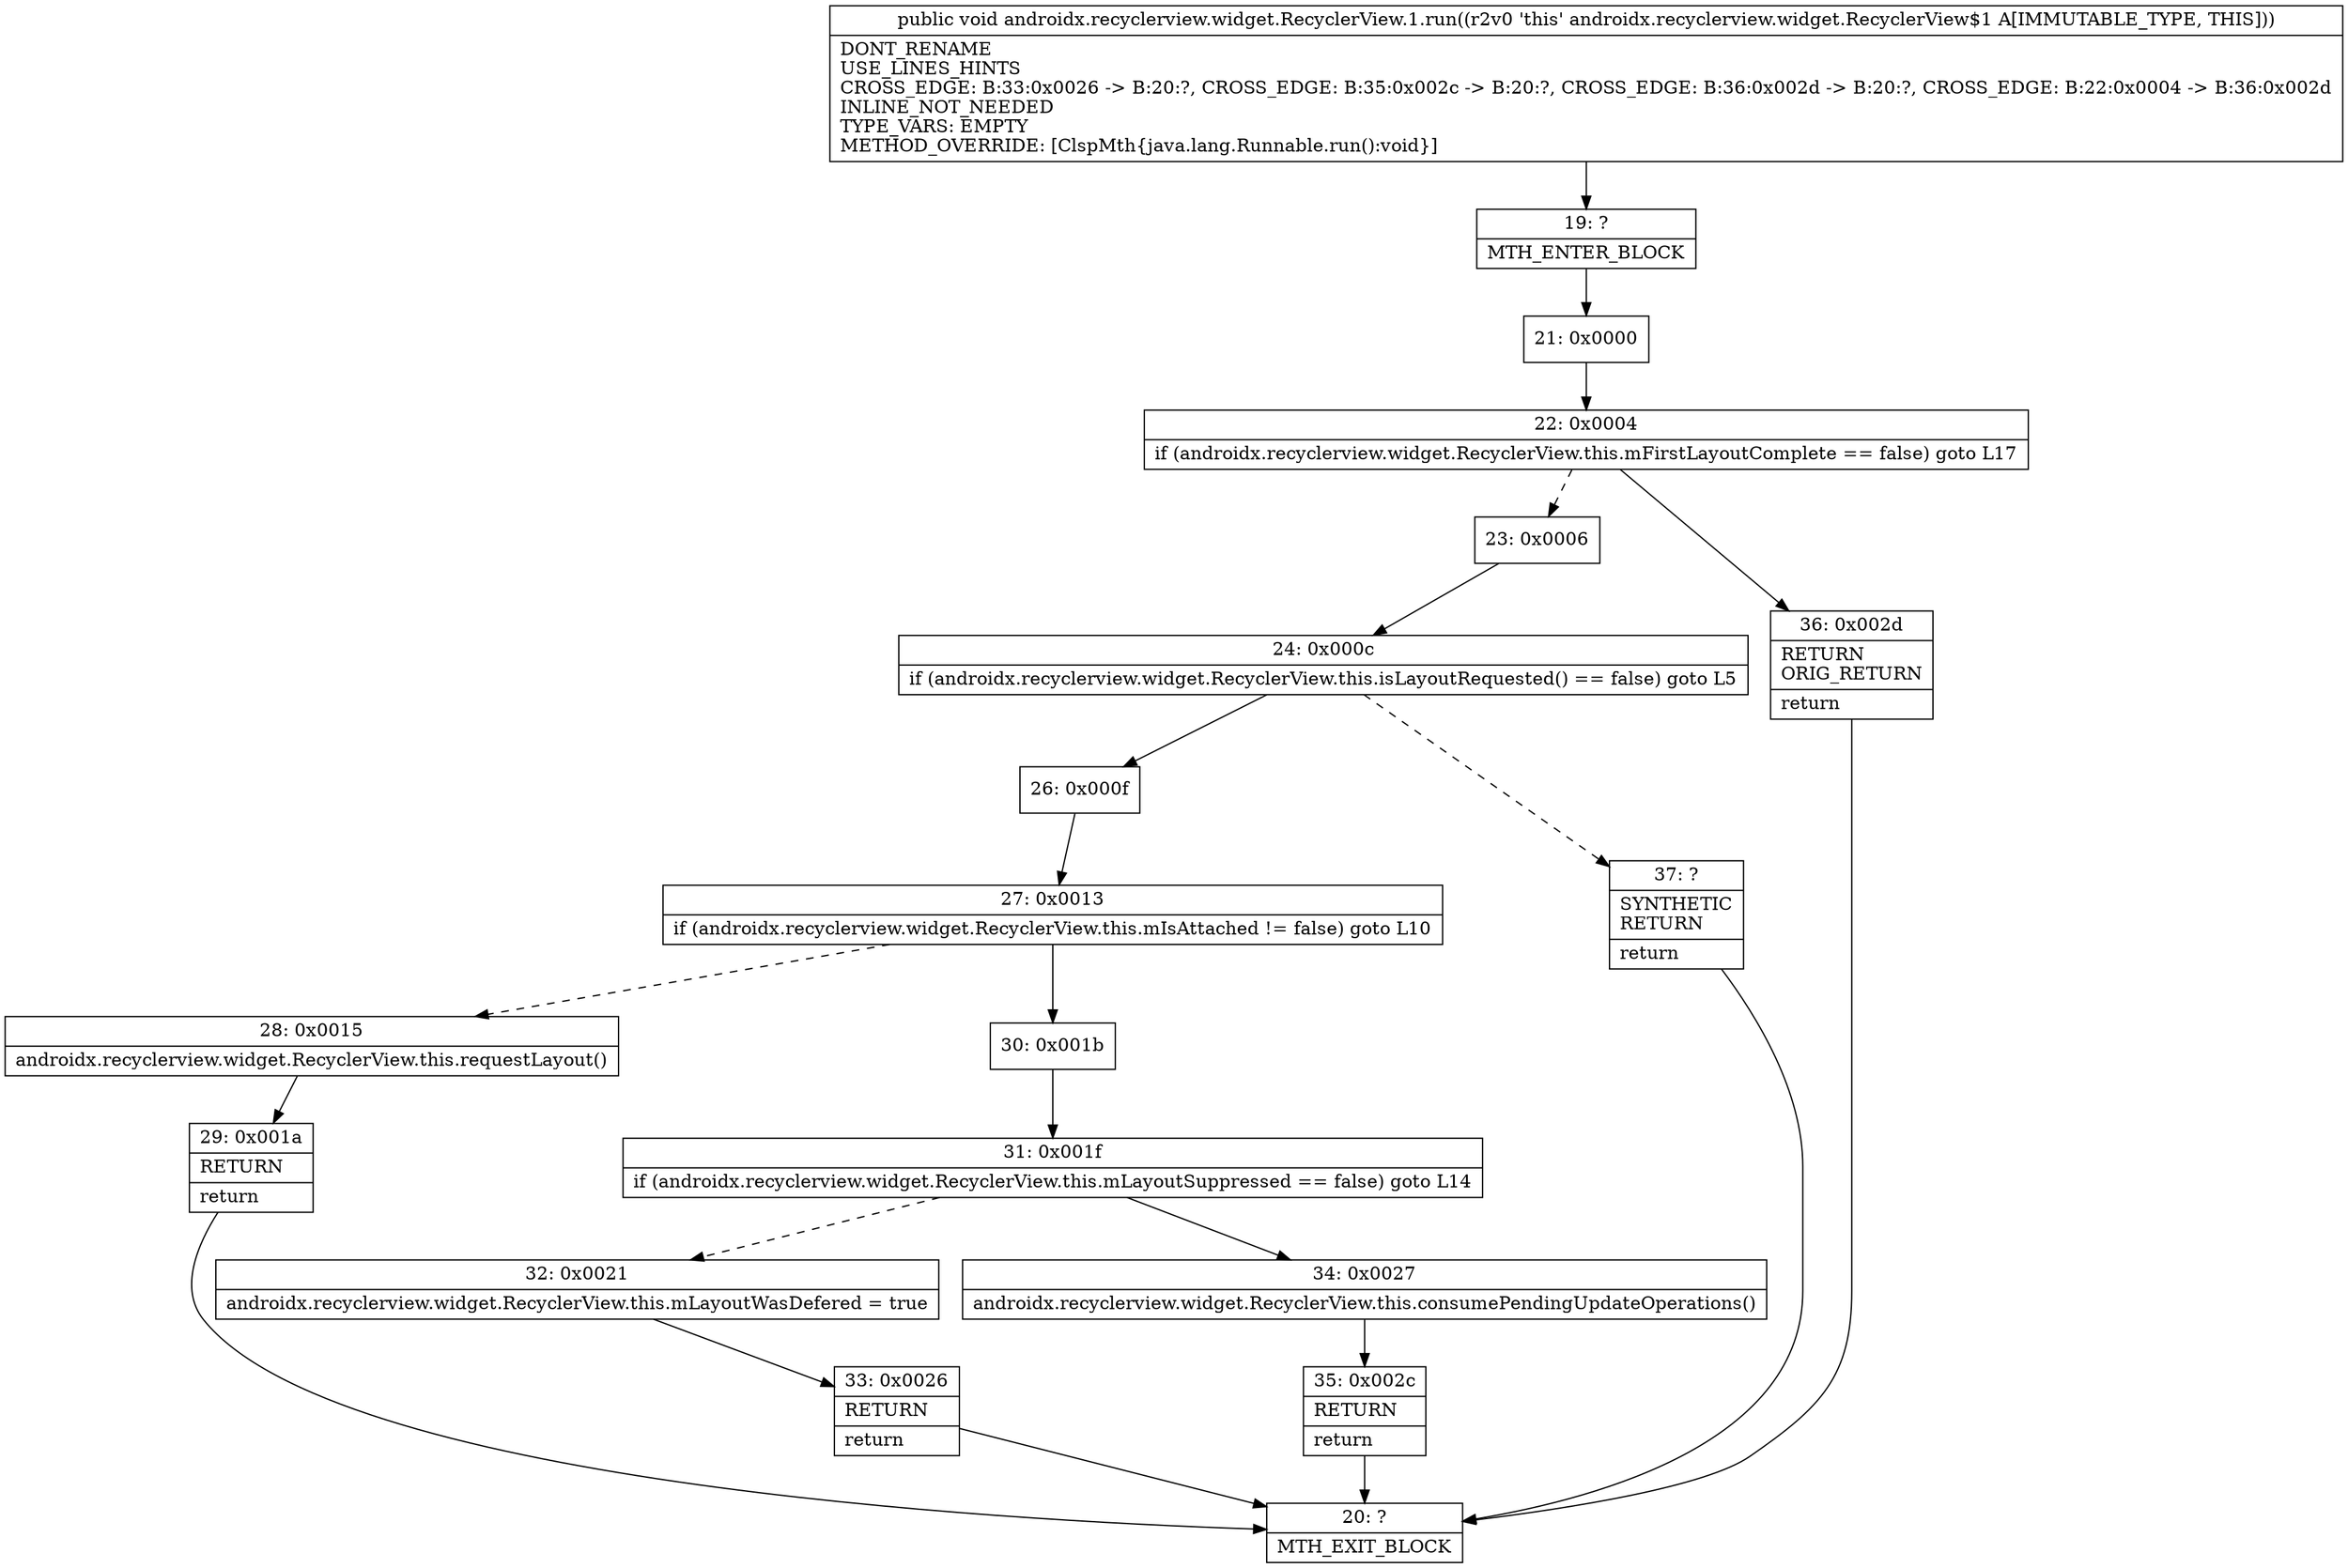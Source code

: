 digraph "CFG forandroidx.recyclerview.widget.RecyclerView.1.run()V" {
Node_19 [shape=record,label="{19\:\ ?|MTH_ENTER_BLOCK\l}"];
Node_21 [shape=record,label="{21\:\ 0x0000}"];
Node_22 [shape=record,label="{22\:\ 0x0004|if (androidx.recyclerview.widget.RecyclerView.this.mFirstLayoutComplete == false) goto L17\l}"];
Node_23 [shape=record,label="{23\:\ 0x0006}"];
Node_24 [shape=record,label="{24\:\ 0x000c|if (androidx.recyclerview.widget.RecyclerView.this.isLayoutRequested() == false) goto L5\l}"];
Node_26 [shape=record,label="{26\:\ 0x000f}"];
Node_27 [shape=record,label="{27\:\ 0x0013|if (androidx.recyclerview.widget.RecyclerView.this.mIsAttached != false) goto L10\l}"];
Node_28 [shape=record,label="{28\:\ 0x0015|androidx.recyclerview.widget.RecyclerView.this.requestLayout()\l}"];
Node_29 [shape=record,label="{29\:\ 0x001a|RETURN\l|return\l}"];
Node_20 [shape=record,label="{20\:\ ?|MTH_EXIT_BLOCK\l}"];
Node_30 [shape=record,label="{30\:\ 0x001b}"];
Node_31 [shape=record,label="{31\:\ 0x001f|if (androidx.recyclerview.widget.RecyclerView.this.mLayoutSuppressed == false) goto L14\l}"];
Node_32 [shape=record,label="{32\:\ 0x0021|androidx.recyclerview.widget.RecyclerView.this.mLayoutWasDefered = true\l}"];
Node_33 [shape=record,label="{33\:\ 0x0026|RETURN\l|return\l}"];
Node_34 [shape=record,label="{34\:\ 0x0027|androidx.recyclerview.widget.RecyclerView.this.consumePendingUpdateOperations()\l}"];
Node_35 [shape=record,label="{35\:\ 0x002c|RETURN\l|return\l}"];
Node_37 [shape=record,label="{37\:\ ?|SYNTHETIC\lRETURN\l|return\l}"];
Node_36 [shape=record,label="{36\:\ 0x002d|RETURN\lORIG_RETURN\l|return\l}"];
MethodNode[shape=record,label="{public void androidx.recyclerview.widget.RecyclerView.1.run((r2v0 'this' androidx.recyclerview.widget.RecyclerView$1 A[IMMUTABLE_TYPE, THIS]))  | DONT_RENAME\lUSE_LINES_HINTS\lCROSS_EDGE: B:33:0x0026 \-\> B:20:?, CROSS_EDGE: B:35:0x002c \-\> B:20:?, CROSS_EDGE: B:36:0x002d \-\> B:20:?, CROSS_EDGE: B:22:0x0004 \-\> B:36:0x002d\lINLINE_NOT_NEEDED\lTYPE_VARS: EMPTY\lMETHOD_OVERRIDE: [ClspMth\{java.lang.Runnable.run():void\}]\l}"];
MethodNode -> Node_19;Node_19 -> Node_21;
Node_21 -> Node_22;
Node_22 -> Node_23[style=dashed];
Node_22 -> Node_36;
Node_23 -> Node_24;
Node_24 -> Node_26;
Node_24 -> Node_37[style=dashed];
Node_26 -> Node_27;
Node_27 -> Node_28[style=dashed];
Node_27 -> Node_30;
Node_28 -> Node_29;
Node_29 -> Node_20;
Node_30 -> Node_31;
Node_31 -> Node_32[style=dashed];
Node_31 -> Node_34;
Node_32 -> Node_33;
Node_33 -> Node_20;
Node_34 -> Node_35;
Node_35 -> Node_20;
Node_37 -> Node_20;
Node_36 -> Node_20;
}

